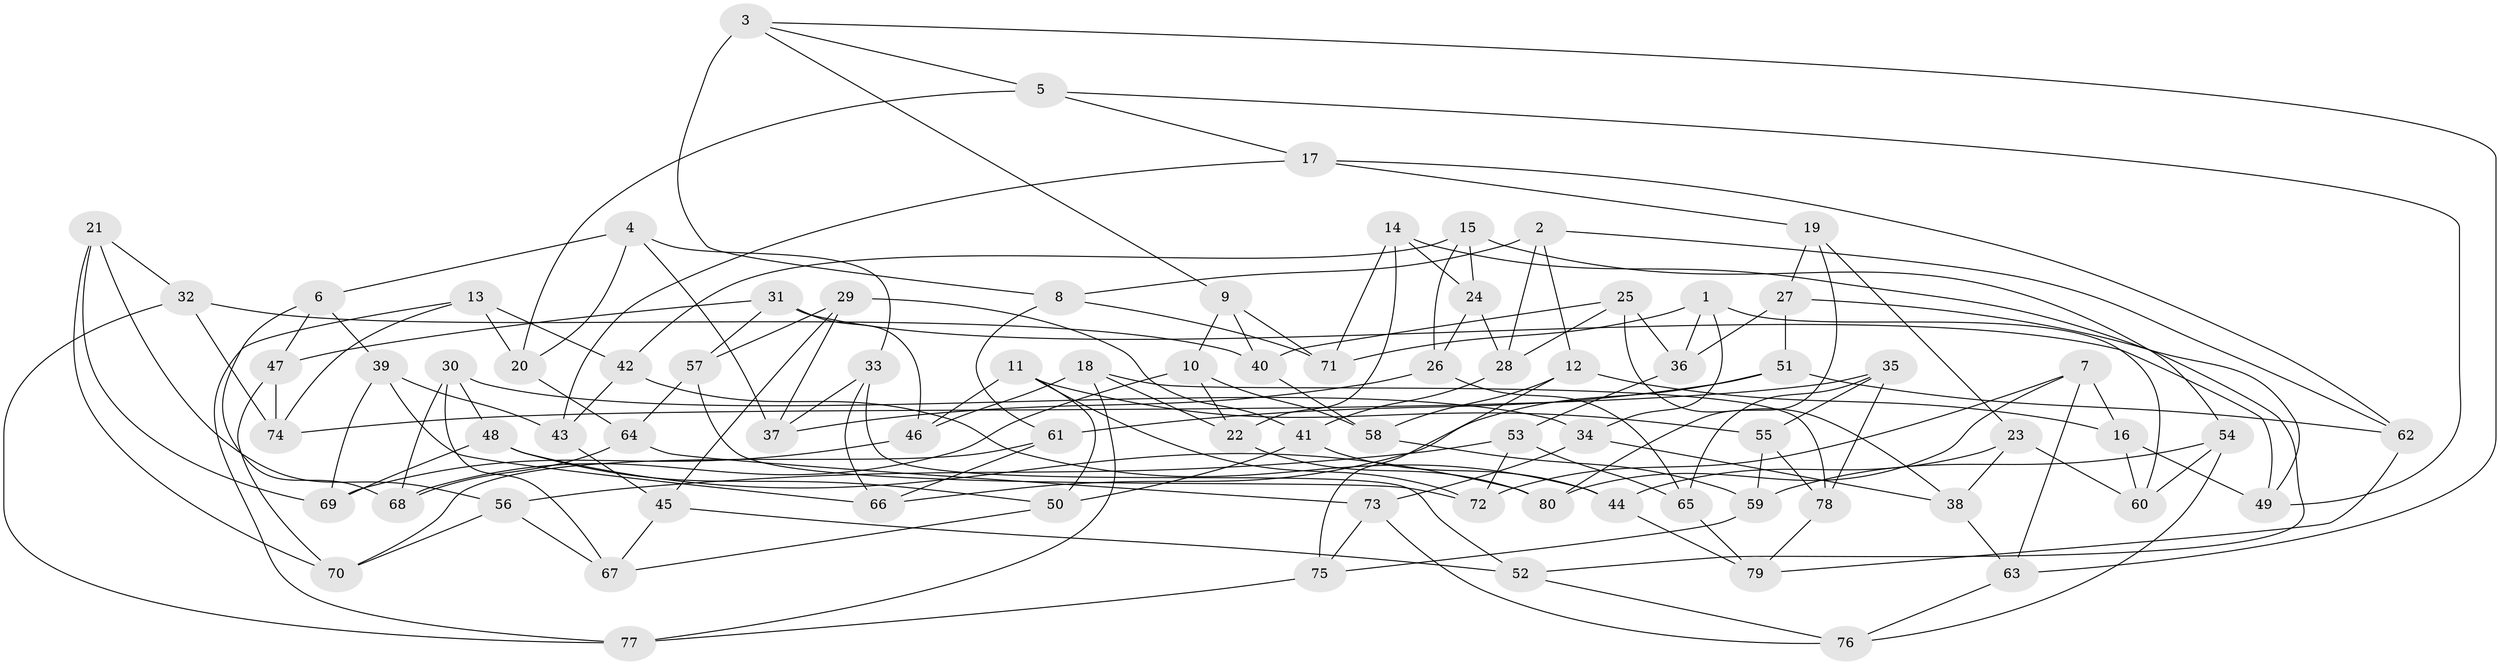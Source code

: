 // coarse degree distribution, {6: 0.17857142857142858, 4: 0.6785714285714286, 8: 0.05357142857142857, 7: 0.017857142857142856, 5: 0.03571428571428571, 12: 0.017857142857142856, 3: 0.017857142857142856}
// Generated by graph-tools (version 1.1) at 2025/20/03/04/25 18:20:41]
// undirected, 80 vertices, 160 edges
graph export_dot {
graph [start="1"]
  node [color=gray90,style=filled];
  1;
  2;
  3;
  4;
  5;
  6;
  7;
  8;
  9;
  10;
  11;
  12;
  13;
  14;
  15;
  16;
  17;
  18;
  19;
  20;
  21;
  22;
  23;
  24;
  25;
  26;
  27;
  28;
  29;
  30;
  31;
  32;
  33;
  34;
  35;
  36;
  37;
  38;
  39;
  40;
  41;
  42;
  43;
  44;
  45;
  46;
  47;
  48;
  49;
  50;
  51;
  52;
  53;
  54;
  55;
  56;
  57;
  58;
  59;
  60;
  61;
  62;
  63;
  64;
  65;
  66;
  67;
  68;
  69;
  70;
  71;
  72;
  73;
  74;
  75;
  76;
  77;
  78;
  79;
  80;
  1 -- 36;
  1 -- 60;
  1 -- 34;
  1 -- 71;
  2 -- 8;
  2 -- 62;
  2 -- 12;
  2 -- 28;
  3 -- 9;
  3 -- 63;
  3 -- 5;
  3 -- 8;
  4 -- 6;
  4 -- 20;
  4 -- 33;
  4 -- 37;
  5 -- 20;
  5 -- 49;
  5 -- 17;
  6 -- 47;
  6 -- 39;
  6 -- 68;
  7 -- 72;
  7 -- 16;
  7 -- 63;
  7 -- 80;
  8 -- 71;
  8 -- 61;
  9 -- 10;
  9 -- 71;
  9 -- 40;
  10 -- 22;
  10 -- 68;
  10 -- 58;
  11 -- 55;
  11 -- 72;
  11 -- 50;
  11 -- 46;
  12 -- 16;
  12 -- 75;
  12 -- 58;
  13 -- 42;
  13 -- 77;
  13 -- 74;
  13 -- 20;
  14 -- 24;
  14 -- 52;
  14 -- 22;
  14 -- 71;
  15 -- 42;
  15 -- 54;
  15 -- 26;
  15 -- 24;
  16 -- 49;
  16 -- 60;
  17 -- 43;
  17 -- 62;
  17 -- 19;
  18 -- 77;
  18 -- 78;
  18 -- 46;
  18 -- 22;
  19 -- 27;
  19 -- 23;
  19 -- 80;
  20 -- 64;
  21 -- 69;
  21 -- 32;
  21 -- 56;
  21 -- 70;
  22 -- 80;
  23 -- 60;
  23 -- 38;
  23 -- 44;
  24 -- 26;
  24 -- 28;
  25 -- 36;
  25 -- 40;
  25 -- 38;
  25 -- 28;
  26 -- 37;
  26 -- 65;
  27 -- 51;
  27 -- 36;
  27 -- 49;
  28 -- 41;
  29 -- 57;
  29 -- 45;
  29 -- 37;
  29 -- 41;
  30 -- 67;
  30 -- 34;
  30 -- 48;
  30 -- 68;
  31 -- 47;
  31 -- 57;
  31 -- 49;
  31 -- 46;
  32 -- 74;
  32 -- 40;
  32 -- 77;
  33 -- 37;
  33 -- 52;
  33 -- 66;
  34 -- 38;
  34 -- 73;
  35 -- 65;
  35 -- 55;
  35 -- 78;
  35 -- 74;
  36 -- 53;
  38 -- 63;
  39 -- 69;
  39 -- 66;
  39 -- 43;
  40 -- 58;
  41 -- 50;
  41 -- 44;
  42 -- 43;
  42 -- 44;
  43 -- 45;
  44 -- 79;
  45 -- 52;
  45 -- 67;
  46 -- 69;
  47 -- 74;
  47 -- 70;
  48 -- 80;
  48 -- 69;
  48 -- 50;
  50 -- 67;
  51 -- 61;
  51 -- 66;
  51 -- 62;
  52 -- 76;
  53 -- 65;
  53 -- 56;
  53 -- 72;
  54 -- 59;
  54 -- 76;
  54 -- 60;
  55 -- 59;
  55 -- 78;
  56 -- 67;
  56 -- 70;
  57 -- 72;
  57 -- 64;
  58 -- 59;
  59 -- 75;
  61 -- 70;
  61 -- 66;
  62 -- 79;
  63 -- 76;
  64 -- 68;
  64 -- 73;
  65 -- 79;
  73 -- 76;
  73 -- 75;
  75 -- 77;
  78 -- 79;
}
